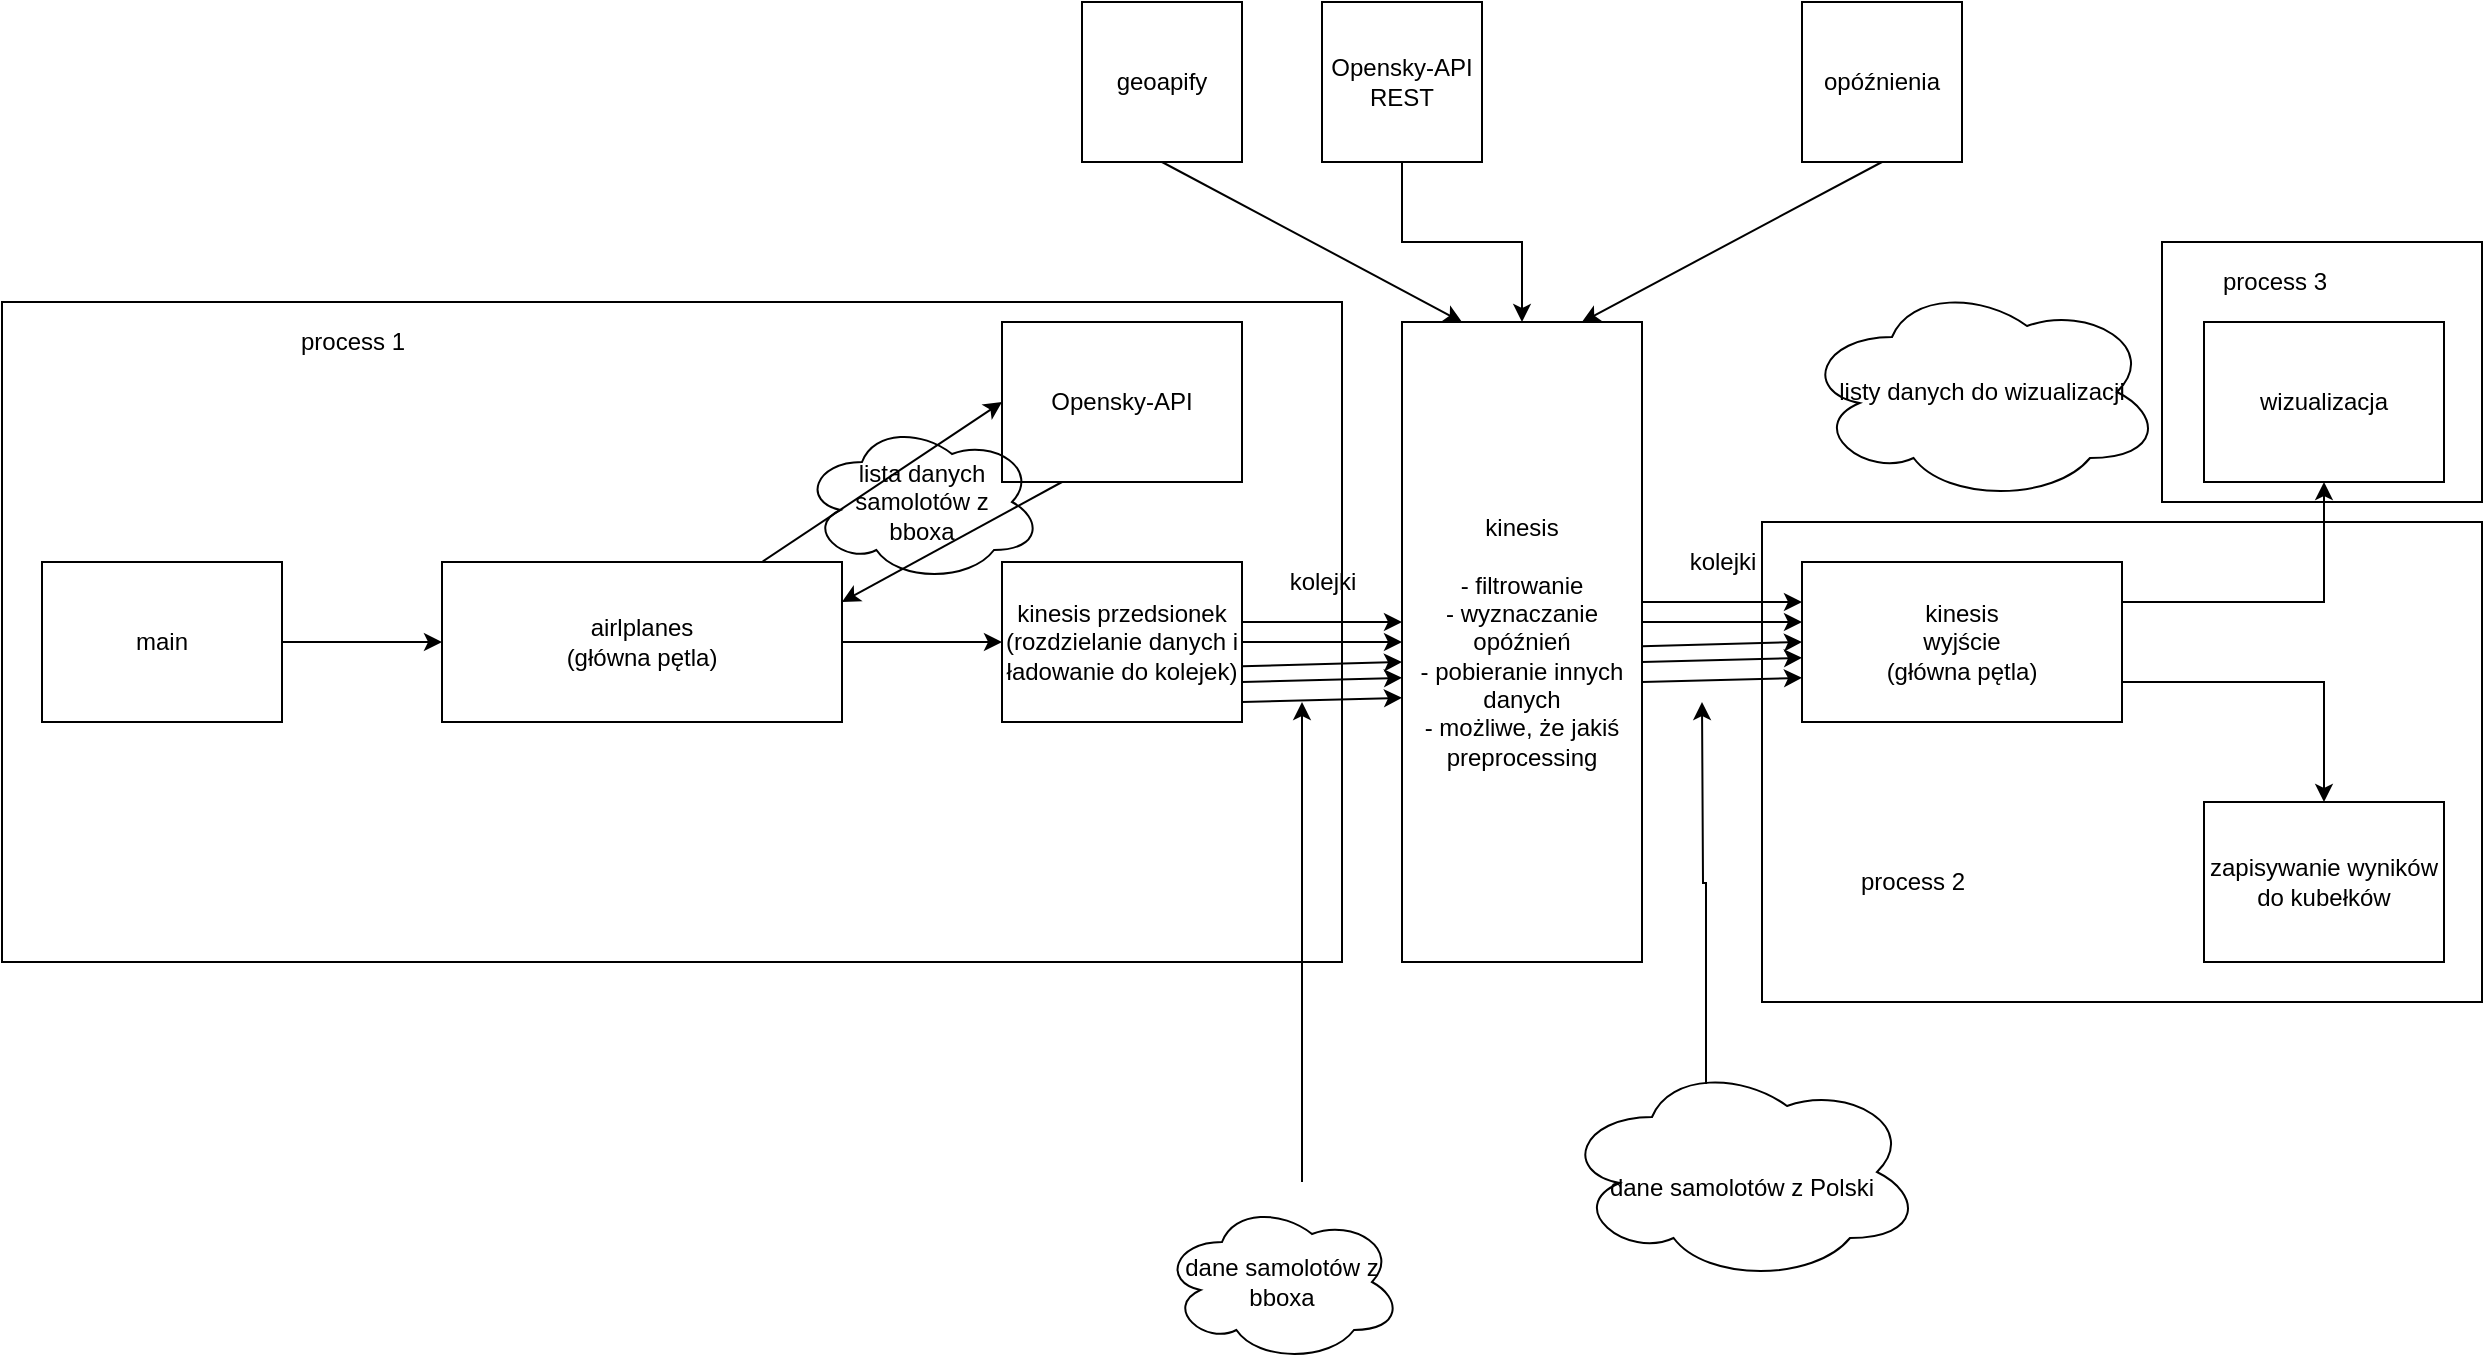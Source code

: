 <mxfile version="14.0.4" type="device"><diagram id="NW5ksN63fun6rzf6_DC-" name="Page-1"><mxGraphModel dx="868" dy="450" grid="1" gridSize="10" guides="1" tooltips="1" connect="1" arrows="1" fold="1" page="1" pageScale="1" pageWidth="827" pageHeight="1169" math="0" shadow="0"><root><mxCell id="0"/><mxCell id="1" parent="0"/><mxCell id="m5ciRd3gxeyv9ACKlxoZ-40" value="" style="rounded=0;whiteSpace=wrap;html=1;fillColor=none;" vertex="1" parent="1"><mxGeometry x="900" y="300" width="360" height="240" as="geometry"/></mxCell><mxCell id="m5ciRd3gxeyv9ACKlxoZ-39" value="" style="rounded=0;whiteSpace=wrap;html=1;fillColor=none;" vertex="1" parent="1"><mxGeometry x="20" y="190" width="670" height="330" as="geometry"/></mxCell><mxCell id="m5ciRd3gxeyv9ACKlxoZ-1" value="Opensky-API" style="rounded=0;whiteSpace=wrap;html=1;" vertex="1" parent="1"><mxGeometry x="520" y="200" width="120" height="80" as="geometry"/></mxCell><mxCell id="m5ciRd3gxeyv9ACKlxoZ-3" value="airlplanes&lt;br&gt;(główna pętla)" style="rounded=0;whiteSpace=wrap;html=1;" vertex="1" parent="1"><mxGeometry x="240" y="320" width="200" height="80" as="geometry"/></mxCell><mxCell id="m5ciRd3gxeyv9ACKlxoZ-4" value="main" style="rounded=0;whiteSpace=wrap;html=1;" vertex="1" parent="1"><mxGeometry x="40" y="320" width="120" height="80" as="geometry"/></mxCell><mxCell id="m5ciRd3gxeyv9ACKlxoZ-5" value="" style="endArrow=classic;html=1;entryX=0;entryY=0.5;entryDx=0;entryDy=0;" edge="1" parent="1" target="m5ciRd3gxeyv9ACKlxoZ-3"><mxGeometry width="50" height="50" relative="1" as="geometry"><mxPoint x="160" y="360" as="sourcePoint"/><mxPoint x="210" y="310" as="targetPoint"/></mxGeometry></mxCell><mxCell id="m5ciRd3gxeyv9ACKlxoZ-6" value="kinesis przedsionek&lt;br&gt;(rozdzielanie danych i ładowanie do kolejek)" style="rounded=0;whiteSpace=wrap;html=1;" vertex="1" parent="1"><mxGeometry x="520" y="320" width="120" height="80" as="geometry"/></mxCell><mxCell id="m5ciRd3gxeyv9ACKlxoZ-7" value="geoapify" style="rounded=0;whiteSpace=wrap;html=1;" vertex="1" parent="1"><mxGeometry x="560" y="40" width="80" height="80" as="geometry"/></mxCell><mxCell id="m5ciRd3gxeyv9ACKlxoZ-8" value="kinesis&lt;br&gt;&lt;br&gt;- filtrowanie&lt;br&gt;- wyznaczanie opóźnień&lt;br&gt;- pobieranie innych danych&lt;br&gt;- możliwe, że jakiś preprocessing" style="rounded=0;whiteSpace=wrap;html=1;" vertex="1" parent="1"><mxGeometry x="720" y="200" width="120" height="320" as="geometry"/></mxCell><mxCell id="m5ciRd3gxeyv9ACKlxoZ-36" style="edgeStyle=orthogonalEdgeStyle;rounded=0;orthogonalLoop=1;jettySize=auto;html=1;exitX=1;exitY=0.25;exitDx=0;exitDy=0;" edge="1" parent="1" source="m5ciRd3gxeyv9ACKlxoZ-10" target="m5ciRd3gxeyv9ACKlxoZ-11"><mxGeometry relative="1" as="geometry"/></mxCell><mxCell id="m5ciRd3gxeyv9ACKlxoZ-37" style="edgeStyle=orthogonalEdgeStyle;rounded=0;orthogonalLoop=1;jettySize=auto;html=1;" edge="1" parent="1" source="m5ciRd3gxeyv9ACKlxoZ-10" target="m5ciRd3gxeyv9ACKlxoZ-12"><mxGeometry relative="1" as="geometry"><Array as="points"><mxPoint x="1181" y="380"/></Array></mxGeometry></mxCell><mxCell id="m5ciRd3gxeyv9ACKlxoZ-10" value="kinesis&lt;br&gt;wyjście&lt;br&gt;(główna pętla)&lt;br&gt;" style="rounded=0;whiteSpace=wrap;html=1;" vertex="1" parent="1"><mxGeometry x="920" y="320" width="160" height="80" as="geometry"/></mxCell><mxCell id="m5ciRd3gxeyv9ACKlxoZ-11" value="wizualizacja" style="rounded=0;whiteSpace=wrap;html=1;" vertex="1" parent="1"><mxGeometry x="1121" y="200" width="120" height="80" as="geometry"/></mxCell><mxCell id="m5ciRd3gxeyv9ACKlxoZ-12" value="zapisywanie wyników&lt;br&gt;do kubełków" style="rounded=0;whiteSpace=wrap;html=1;" vertex="1" parent="1"><mxGeometry x="1121" y="440" width="120" height="80" as="geometry"/></mxCell><mxCell id="m5ciRd3gxeyv9ACKlxoZ-16" value="" style="endArrow=classic;html=1;entryX=0;entryY=0.5;entryDx=0;entryDy=0;" edge="1" parent="1" source="m5ciRd3gxeyv9ACKlxoZ-3" target="m5ciRd3gxeyv9ACKlxoZ-1"><mxGeometry width="50" height="50" relative="1" as="geometry"><mxPoint x="370" y="270" as="sourcePoint"/><mxPoint x="420" y="220" as="targetPoint"/></mxGeometry></mxCell><mxCell id="m5ciRd3gxeyv9ACKlxoZ-17" value="" style="endArrow=classic;html=1;entryX=1;entryY=0.25;entryDx=0;entryDy=0;exitX=0.25;exitY=1;exitDx=0;exitDy=0;" edge="1" parent="1" source="m5ciRd3gxeyv9ACKlxoZ-1" target="m5ciRd3gxeyv9ACKlxoZ-3"><mxGeometry width="50" height="50" relative="1" as="geometry"><mxPoint x="470" y="340" as="sourcePoint"/><mxPoint x="520" y="290" as="targetPoint"/></mxGeometry></mxCell><mxCell id="m5ciRd3gxeyv9ACKlxoZ-18" value="" style="endArrow=classic;html=1;exitX=1;exitY=0.5;exitDx=0;exitDy=0;entryX=0;entryY=0.5;entryDx=0;entryDy=0;" edge="1" parent="1" source="m5ciRd3gxeyv9ACKlxoZ-3" target="m5ciRd3gxeyv9ACKlxoZ-6"><mxGeometry width="50" height="50" relative="1" as="geometry"><mxPoint x="460" y="410" as="sourcePoint"/><mxPoint x="510" y="360" as="targetPoint"/></mxGeometry></mxCell><mxCell id="m5ciRd3gxeyv9ACKlxoZ-19" value="" style="endArrow=classic;html=1;entryX=0;entryY=0.5;entryDx=0;entryDy=0;exitX=1;exitY=0.5;exitDx=0;exitDy=0;" edge="1" parent="1" source="m5ciRd3gxeyv9ACKlxoZ-6" target="m5ciRd3gxeyv9ACKlxoZ-8"><mxGeometry width="50" height="50" relative="1" as="geometry"><mxPoint x="660" y="460" as="sourcePoint"/><mxPoint x="710" y="410" as="targetPoint"/></mxGeometry></mxCell><mxCell id="m5ciRd3gxeyv9ACKlxoZ-20" value="" style="endArrow=classic;html=1;exitX=0.5;exitY=1;exitDx=0;exitDy=0;entryX=0.25;entryY=0;entryDx=0;entryDy=0;" edge="1" parent="1" source="m5ciRd3gxeyv9ACKlxoZ-7" target="m5ciRd3gxeyv9ACKlxoZ-8"><mxGeometry width="50" height="50" relative="1" as="geometry"><mxPoint x="760" y="170" as="sourcePoint"/><mxPoint x="810" y="120" as="targetPoint"/></mxGeometry></mxCell><mxCell id="m5ciRd3gxeyv9ACKlxoZ-21" value="opóźnienia" style="rounded=0;whiteSpace=wrap;html=1;" vertex="1" parent="1"><mxGeometry x="920" y="40" width="80" height="80" as="geometry"/></mxCell><mxCell id="m5ciRd3gxeyv9ACKlxoZ-22" value="" style="endArrow=classic;html=1;exitX=0.5;exitY=1;exitDx=0;exitDy=0;entryX=0.75;entryY=0;entryDx=0;entryDy=0;" edge="1" parent="1" source="m5ciRd3gxeyv9ACKlxoZ-21" target="m5ciRd3gxeyv9ACKlxoZ-8"><mxGeometry width="50" height="50" relative="1" as="geometry"><mxPoint x="890" y="250" as="sourcePoint"/><mxPoint x="840" y="180" as="targetPoint"/></mxGeometry></mxCell><mxCell id="m5ciRd3gxeyv9ACKlxoZ-24" value="" style="edgeStyle=orthogonalEdgeStyle;rounded=0;orthogonalLoop=1;jettySize=auto;html=1;" edge="1" parent="1" source="m5ciRd3gxeyv9ACKlxoZ-23" target="m5ciRd3gxeyv9ACKlxoZ-8"><mxGeometry relative="1" as="geometry"/></mxCell><mxCell id="m5ciRd3gxeyv9ACKlxoZ-23" value="Opensky-API&lt;br&gt;REST" style="rounded=0;whiteSpace=wrap;html=1;" vertex="1" parent="1"><mxGeometry x="680" y="40" width="80" height="80" as="geometry"/></mxCell><mxCell id="m5ciRd3gxeyv9ACKlxoZ-25" value="" style="endArrow=classic;html=1;entryX=0;entryY=0.556;entryDx=0;entryDy=0;entryPerimeter=0;exitX=1;exitY=0.75;exitDx=0;exitDy=0;" edge="1" parent="1" source="m5ciRd3gxeyv9ACKlxoZ-6" target="m5ciRd3gxeyv9ACKlxoZ-8"><mxGeometry width="50" height="50" relative="1" as="geometry"><mxPoint x="640" y="460" as="sourcePoint"/><mxPoint x="690" y="410" as="targetPoint"/></mxGeometry></mxCell><mxCell id="m5ciRd3gxeyv9ACKlxoZ-26" value="" style="endArrow=classic;html=1;entryX=0;entryY=0.556;entryDx=0;entryDy=0;entryPerimeter=0;exitX=1;exitY=0.75;exitDx=0;exitDy=0;" edge="1" parent="1"><mxGeometry width="50" height="50" relative="1" as="geometry"><mxPoint x="640" y="390" as="sourcePoint"/><mxPoint x="720" y="387.92" as="targetPoint"/></mxGeometry></mxCell><mxCell id="m5ciRd3gxeyv9ACKlxoZ-27" value="" style="endArrow=classic;html=1;entryX=0;entryY=0.556;entryDx=0;entryDy=0;entryPerimeter=0;exitX=1;exitY=0.75;exitDx=0;exitDy=0;" edge="1" parent="1"><mxGeometry width="50" height="50" relative="1" as="geometry"><mxPoint x="640" y="372.08" as="sourcePoint"/><mxPoint x="720" y="370.0" as="targetPoint"/></mxGeometry></mxCell><mxCell id="m5ciRd3gxeyv9ACKlxoZ-28" value="" style="endArrow=classic;html=1;entryX=0;entryY=0.5;entryDx=0;entryDy=0;exitX=1;exitY=0.5;exitDx=0;exitDy=0;" edge="1" parent="1"><mxGeometry width="50" height="50" relative="1" as="geometry"><mxPoint x="640" y="350" as="sourcePoint"/><mxPoint x="720" y="350" as="targetPoint"/></mxGeometry></mxCell><mxCell id="m5ciRd3gxeyv9ACKlxoZ-29" value="kolejki" style="text;html=1;align=center;verticalAlign=middle;resizable=0;points=[];autosize=1;" vertex="1" parent="1"><mxGeometry x="655" y="320" width="50" height="20" as="geometry"/></mxCell><mxCell id="m5ciRd3gxeyv9ACKlxoZ-30" value="" style="endArrow=classic;html=1;entryX=0;entryY=0.5;entryDx=0;entryDy=0;exitX=1;exitY=0.5;exitDx=0;exitDy=0;" edge="1" parent="1"><mxGeometry width="50" height="50" relative="1" as="geometry"><mxPoint x="840" y="350" as="sourcePoint"/><mxPoint x="920" y="350" as="targetPoint"/></mxGeometry></mxCell><mxCell id="m5ciRd3gxeyv9ACKlxoZ-31" value="" style="endArrow=classic;html=1;entryX=0;entryY=0.556;entryDx=0;entryDy=0;entryPerimeter=0;exitX=1;exitY=0.75;exitDx=0;exitDy=0;" edge="1" parent="1"><mxGeometry width="50" height="50" relative="1" as="geometry"><mxPoint x="840" y="370" as="sourcePoint"/><mxPoint x="920" y="367.92" as="targetPoint"/></mxGeometry></mxCell><mxCell id="m5ciRd3gxeyv9ACKlxoZ-32" value="" style="endArrow=classic;html=1;entryX=0;entryY=0.556;entryDx=0;entryDy=0;entryPerimeter=0;exitX=1;exitY=0.75;exitDx=0;exitDy=0;" edge="1" parent="1"><mxGeometry width="50" height="50" relative="1" as="geometry"><mxPoint x="840" y="380" as="sourcePoint"/><mxPoint x="920" y="377.92" as="targetPoint"/></mxGeometry></mxCell><mxCell id="m5ciRd3gxeyv9ACKlxoZ-33" value="" style="endArrow=classic;html=1;entryX=0;entryY=0.556;entryDx=0;entryDy=0;entryPerimeter=0;exitX=1;exitY=0.75;exitDx=0;exitDy=0;" edge="1" parent="1"><mxGeometry width="50" height="50" relative="1" as="geometry"><mxPoint x="840" y="362.08" as="sourcePoint"/><mxPoint x="920" y="360" as="targetPoint"/></mxGeometry></mxCell><mxCell id="m5ciRd3gxeyv9ACKlxoZ-34" value="" style="endArrow=classic;html=1;entryX=0;entryY=0.5;entryDx=0;entryDy=0;exitX=1;exitY=0.5;exitDx=0;exitDy=0;" edge="1" parent="1"><mxGeometry width="50" height="50" relative="1" as="geometry"><mxPoint x="840" y="340" as="sourcePoint"/><mxPoint x="920" y="340" as="targetPoint"/></mxGeometry></mxCell><mxCell id="m5ciRd3gxeyv9ACKlxoZ-35" value="kolejki" style="text;html=1;align=center;verticalAlign=middle;resizable=0;points=[];autosize=1;" vertex="1" parent="1"><mxGeometry x="855" y="310" width="50" height="20" as="geometry"/></mxCell><mxCell id="m5ciRd3gxeyv9ACKlxoZ-41" value="" style="rounded=0;whiteSpace=wrap;html=1;fillColor=none;" vertex="1" parent="1"><mxGeometry x="1100" y="160" width="160" height="130" as="geometry"/></mxCell><mxCell id="m5ciRd3gxeyv9ACKlxoZ-42" value="process 1" style="text;html=1;align=center;verticalAlign=middle;resizable=0;points=[];autosize=1;" vertex="1" parent="1"><mxGeometry x="160" y="200" width="70" height="20" as="geometry"/></mxCell><mxCell id="m5ciRd3gxeyv9ACKlxoZ-43" value="process 2" style="text;html=1;align=center;verticalAlign=middle;resizable=0;points=[];autosize=1;" vertex="1" parent="1"><mxGeometry x="940" y="470" width="70" height="20" as="geometry"/></mxCell><mxCell id="m5ciRd3gxeyv9ACKlxoZ-44" value="process 3" style="text;html=1;align=center;verticalAlign=middle;resizable=0;points=[];autosize=1;" vertex="1" parent="1"><mxGeometry x="1121" y="170" width="70" height="20" as="geometry"/></mxCell><mxCell id="m5ciRd3gxeyv9ACKlxoZ-46" value="" style="endArrow=classic;html=1;" edge="1" parent="1"><mxGeometry width="50" height="50" relative="1" as="geometry"><mxPoint x="670" y="630" as="sourcePoint"/><mxPoint x="670" y="390" as="targetPoint"/></mxGeometry></mxCell><mxCell id="m5ciRd3gxeyv9ACKlxoZ-47" value="dane samolotów z bboxa" style="ellipse;shape=cloud;whiteSpace=wrap;html=1;fillColor=none;" vertex="1" parent="1"><mxGeometry x="600" y="640" width="120" height="80" as="geometry"/></mxCell><mxCell id="m5ciRd3gxeyv9ACKlxoZ-49" style="edgeStyle=orthogonalEdgeStyle;rounded=0;orthogonalLoop=1;jettySize=auto;html=1;exitX=0.4;exitY=0.1;exitDx=0;exitDy=0;exitPerimeter=0;" edge="1" parent="1" source="m5ciRd3gxeyv9ACKlxoZ-48"><mxGeometry relative="1" as="geometry"><mxPoint x="870" y="390" as="targetPoint"/></mxGeometry></mxCell><mxCell id="m5ciRd3gxeyv9ACKlxoZ-48" value="&lt;br&gt;dane samolotów z Polski" style="ellipse;shape=cloud;whiteSpace=wrap;html=1;fillColor=none;" vertex="1" parent="1"><mxGeometry x="800" y="570" width="180" height="110" as="geometry"/></mxCell><mxCell id="m5ciRd3gxeyv9ACKlxoZ-50" value="lista danych samolotów z &lt;br&gt;bboxa" style="ellipse;shape=cloud;whiteSpace=wrap;html=1;fillColor=none;" vertex="1" parent="1"><mxGeometry x="420" y="250" width="120" height="80" as="geometry"/></mxCell><mxCell id="m5ciRd3gxeyv9ACKlxoZ-52" value="listy danych do wizualizacji" style="ellipse;shape=cloud;whiteSpace=wrap;html=1;fillColor=none;" vertex="1" parent="1"><mxGeometry x="920" y="180" width="180" height="110" as="geometry"/></mxCell></root></mxGraphModel></diagram></mxfile>